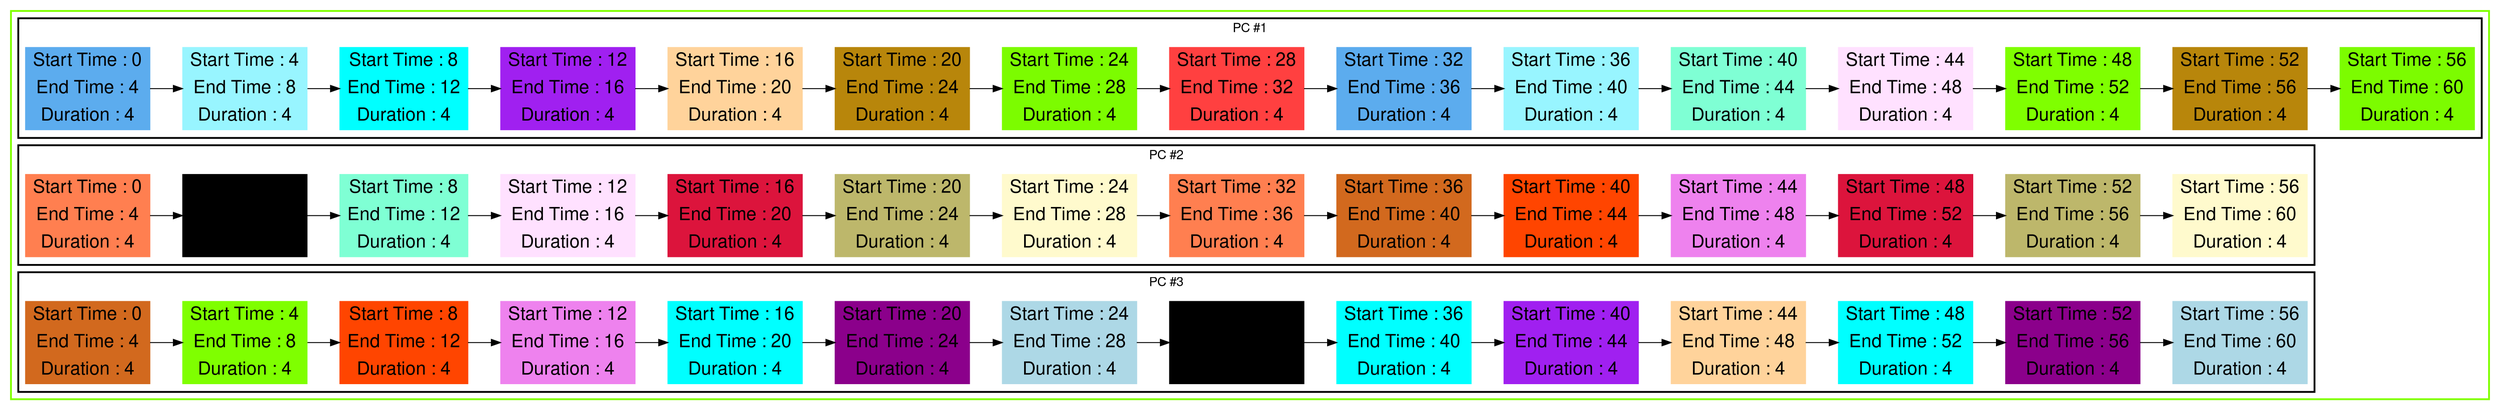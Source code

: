 digraph G {

fontname="Helvetica,Arial,sans-serif"
node [fontname="Helvetica,Arial,sans-serif"]
edge [fontname="Helvetica,Arial,sans-serif"]
graph [rankdir = "LR"];
node [fontsize = "20" shape = "ellipse"];

    subgraph cluster_Mod_0{
        color =chartreuse
        style = bold
        subgraph cluster_0{
           node [style=filled]
           color = black


            "node0" [
               label = "Start Time : 0 | End Time : 4 | Duration : 4"
               shape = "record"
               color = steelblue2
            ]

            "node17" [
               label = "Start Time : 4 | End Time : 8 | Duration : 4"
               shape = "record"
               color = cadetblue1
            ]

            "node2" [
               label = "Start Time : 8 | End Time : 12 | Duration : 4"
               shape = "record"
               color = aqua
            ]

            "node8" [
               label = "Start Time : 12 | End Time : 16 | Duration : 4"
               shape = "record"
               color = x11purple
            ]

            "node15" [
               label = "Start Time : 16 | End Time : 20 | Duration : 4"
               shape = "record"
               color = burlywood1
            ]

            "node31" [
               label = "Start Time : 20 | End Time : 24 | Duration : 4"
               shape = "record"
               color = darkgoldenrod
            ]

            "node37" [
               label = "Start Time : 24 | End Time : 28 | Duration : 4"
               shape = "record"
               color = lawngreen
            ]

            "node14" [
               label = "Start Time : 28 | End Time : 32 | Duration : 4"
               shape = "record"
               color = brown1
            ]

            "node1" [
               label = "Start Time : 32 | End Time : 36 | Duration : 4"
               shape = "record"
               color = steelblue2
            ]

            "node18" [
               label = "Start Time : 36 | End Time : 40 | Duration : 4"
               shape = "record"
               color = cadetblue1
            ]

            "node5" [
               label = "Start Time : 40 | End Time : 44 | Duration : 4"
               shape = "record"
               color = aquamarine
            ]

            "node11" [
               label = "Start Time : 44 | End Time : 48 | Duration : 4"
               shape = "record"
               color = thistle1
            ]

            "node20" [
               label = "Start Time : 48 | End Time : 52 | Duration : 4"
               shape = "record"
               color = chartreuse
            ]

            "node32" [
               label = "Start Time : 52 | End Time : 56 | Duration : 4"
               shape = "record"
               color = darkgoldenrod
            ]

            "node38" [
               label = "Start Time : 56 | End Time : 60 | Duration : 4"
               shape = "record"
               color = lawngreen
            ]

            node0 -> node17 -> node2 -> node8 -> node15 -> node31 -> node37 -> node14 -> node1 -> node18 -> node5 -> node11 -> node20 -> node32 -> node38

            label = "PC #1"

        }
        subgraph cluster_1{
           node [style=filled]
           color = black


            "node23" [
               label = "Start Time : 0 | End Time : 4 | Duration : 4"
               shape = "record"
               color = coral
            ]

            "node25" [
               label = "Start Time : 4 | End Time : 8 | Duration : 4"
               shape = "record"
               color = cornflower
            ]

            "node4" [
               label = "Start Time : 8 | End Time : 12 | Duration : 4"
               shape = "record"
               color = aquamarine
            ]

            "node10" [
               label = "Start Time : 12 | End Time : 16 | Duration : 4"
               shape = "record"
               color = thistle1
            ]

            "node27" [
               label = "Start Time : 16 | End Time : 20 | Duration : 4"
               shape = "record"
               color = crimson
            ]

            "node33" [
               label = "Start Time : 20 | End Time : 24 | Duration : 4"
               shape = "record"
               color = darkkhaki
            ]

            "node39" [
               label = "Start Time : 24 | End Time : 28 | Duration : 4"
               shape = "record"
               color = lemonchiffon
            ]

            "node24" [
               label = "Start Time : 32 | End Time : 36 | Duration : 4"
               shape = "record"
               color = coral
            ]

            "node22" [
               label = "Start Time : 36 | End Time : 40 | Duration : 4"
               shape = "record"
               color = chocolate
            ]

            "node7" [
               label = "Start Time : 40 | End Time : 44 | Duration : 4"
               shape = "record"
               color = orangered1
            ]

            "node13" [
               label = "Start Time : 44 | End Time : 48 | Duration : 4"
               shape = "record"
               color = violet
            ]

            "node28" [
               label = "Start Time : 48 | End Time : 52 | Duration : 4"
               shape = "record"
               color = crimson
            ]

            "node34" [
               label = "Start Time : 52 | End Time : 56 | Duration : 4"
               shape = "record"
               color = darkkhaki
            ]

            "node40" [
               label = "Start Time : 56 | End Time : 60 | Duration : 4"
               shape = "record"
               color = lemonchiffon
            ]

            node23 -> node25 -> node4 -> node10 -> node27 -> node33 -> node39 -> node24 -> node22 -> node7 -> node13 -> node28 -> node34 -> node40

            label = "PC #2"

        }
        subgraph cluster_2{
           node [style=filled]
           color = black


            "node21" [
               label = "Start Time : 0 | End Time : 4 | Duration : 4"
               shape = "record"
               color = chocolate
            ]

            "node19" [
               label = "Start Time : 4 | End Time : 8 | Duration : 4"
               shape = "record"
               color = chartreuse
            ]

            "node6" [
               label = "Start Time : 8 | End Time : 12 | Duration : 4"
               shape = "record"
               color = orangered1
            ]

            "node12" [
               label = "Start Time : 12 | End Time : 16 | Duration : 4"
               shape = "record"
               color = violet
            ]

            "node29" [
               label = "Start Time : 16 | End Time : 20 | Duration : 4"
               shape = "record"
               color = cyan
            ]

            "node35" [
               label = "Start Time : 20 | End Time : 24 | Duration : 4"
               shape = "record"
               color = darkmagenta
            ]

            "node41" [
               label = "Start Time : 24 | End Time : 28 | Duration : 4"
               shape = "record"
               color = lightblue
            ]

            "node26" [
               label = "Start Time : 32 | End Time : 36 | Duration : 4"
               shape = "record"
               color = cornflower
            ]

            "node3" [
               label = "Start Time : 36 | End Time : 40 | Duration : 4"
               shape = "record"
               color = aqua
            ]

            "node9" [
               label = "Start Time : 40 | End Time : 44 | Duration : 4"
               shape = "record"
               color = x11purple
            ]

            "node16" [
               label = "Start Time : 44 | End Time : 48 | Duration : 4"
               shape = "record"
               color = burlywood1
            ]

            "node30" [
               label = "Start Time : 48 | End Time : 52 | Duration : 4"
               shape = "record"
               color = cyan
            ]

            "node36" [
               label = "Start Time : 52 | End Time : 56 | Duration : 4"
               shape = "record"
               color = darkmagenta
            ]

            "node42" [
               label = "Start Time : 56 | End Time : 60 | Duration : 4"
               shape = "record"
               color = lightblue
            ]

            node21 -> node19 -> node6 -> node12 -> node29 -> node35 -> node41 -> node26 -> node3 -> node9 -> node16 -> node30 -> node36 -> node42

            label = "PC #3"

        }
    }




}

